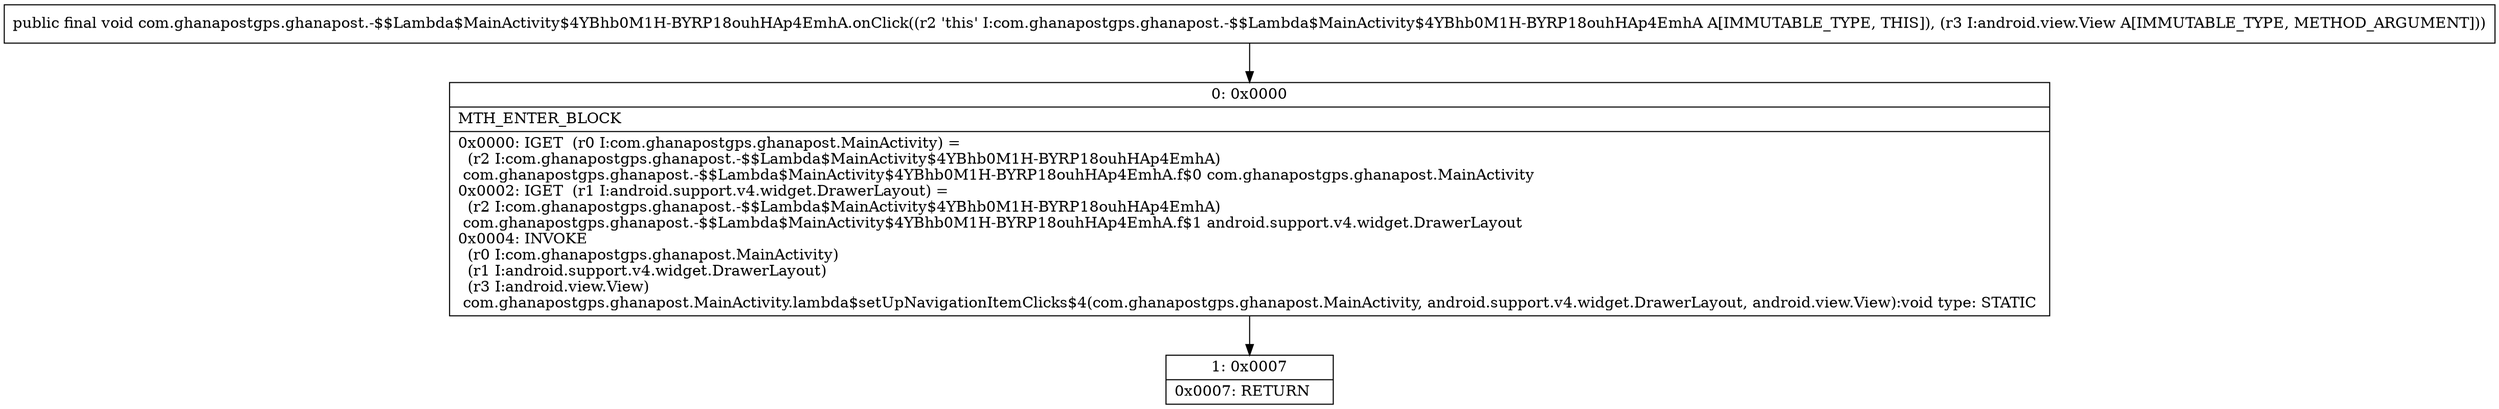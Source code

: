 digraph "CFG forcom.ghanapostgps.ghanapost.\-$$Lambda$MainActivity$4YBhb0M1H\-BYRP18ouhHAp4EmhA.onClick(Landroid\/view\/View;)V" {
Node_0 [shape=record,label="{0\:\ 0x0000|MTH_ENTER_BLOCK\l|0x0000: IGET  (r0 I:com.ghanapostgps.ghanapost.MainActivity) = \l  (r2 I:com.ghanapostgps.ghanapost.\-$$Lambda$MainActivity$4YBhb0M1H\-BYRP18ouhHAp4EmhA)\l com.ghanapostgps.ghanapost.\-$$Lambda$MainActivity$4YBhb0M1H\-BYRP18ouhHAp4EmhA.f$0 com.ghanapostgps.ghanapost.MainActivity \l0x0002: IGET  (r1 I:android.support.v4.widget.DrawerLayout) = \l  (r2 I:com.ghanapostgps.ghanapost.\-$$Lambda$MainActivity$4YBhb0M1H\-BYRP18ouhHAp4EmhA)\l com.ghanapostgps.ghanapost.\-$$Lambda$MainActivity$4YBhb0M1H\-BYRP18ouhHAp4EmhA.f$1 android.support.v4.widget.DrawerLayout \l0x0004: INVOKE  \l  (r0 I:com.ghanapostgps.ghanapost.MainActivity)\l  (r1 I:android.support.v4.widget.DrawerLayout)\l  (r3 I:android.view.View)\l com.ghanapostgps.ghanapost.MainActivity.lambda$setUpNavigationItemClicks$4(com.ghanapostgps.ghanapost.MainActivity, android.support.v4.widget.DrawerLayout, android.view.View):void type: STATIC \l}"];
Node_1 [shape=record,label="{1\:\ 0x0007|0x0007: RETURN   \l}"];
MethodNode[shape=record,label="{public final void com.ghanapostgps.ghanapost.\-$$Lambda$MainActivity$4YBhb0M1H\-BYRP18ouhHAp4EmhA.onClick((r2 'this' I:com.ghanapostgps.ghanapost.\-$$Lambda$MainActivity$4YBhb0M1H\-BYRP18ouhHAp4EmhA A[IMMUTABLE_TYPE, THIS]), (r3 I:android.view.View A[IMMUTABLE_TYPE, METHOD_ARGUMENT])) }"];
MethodNode -> Node_0;
Node_0 -> Node_1;
}

